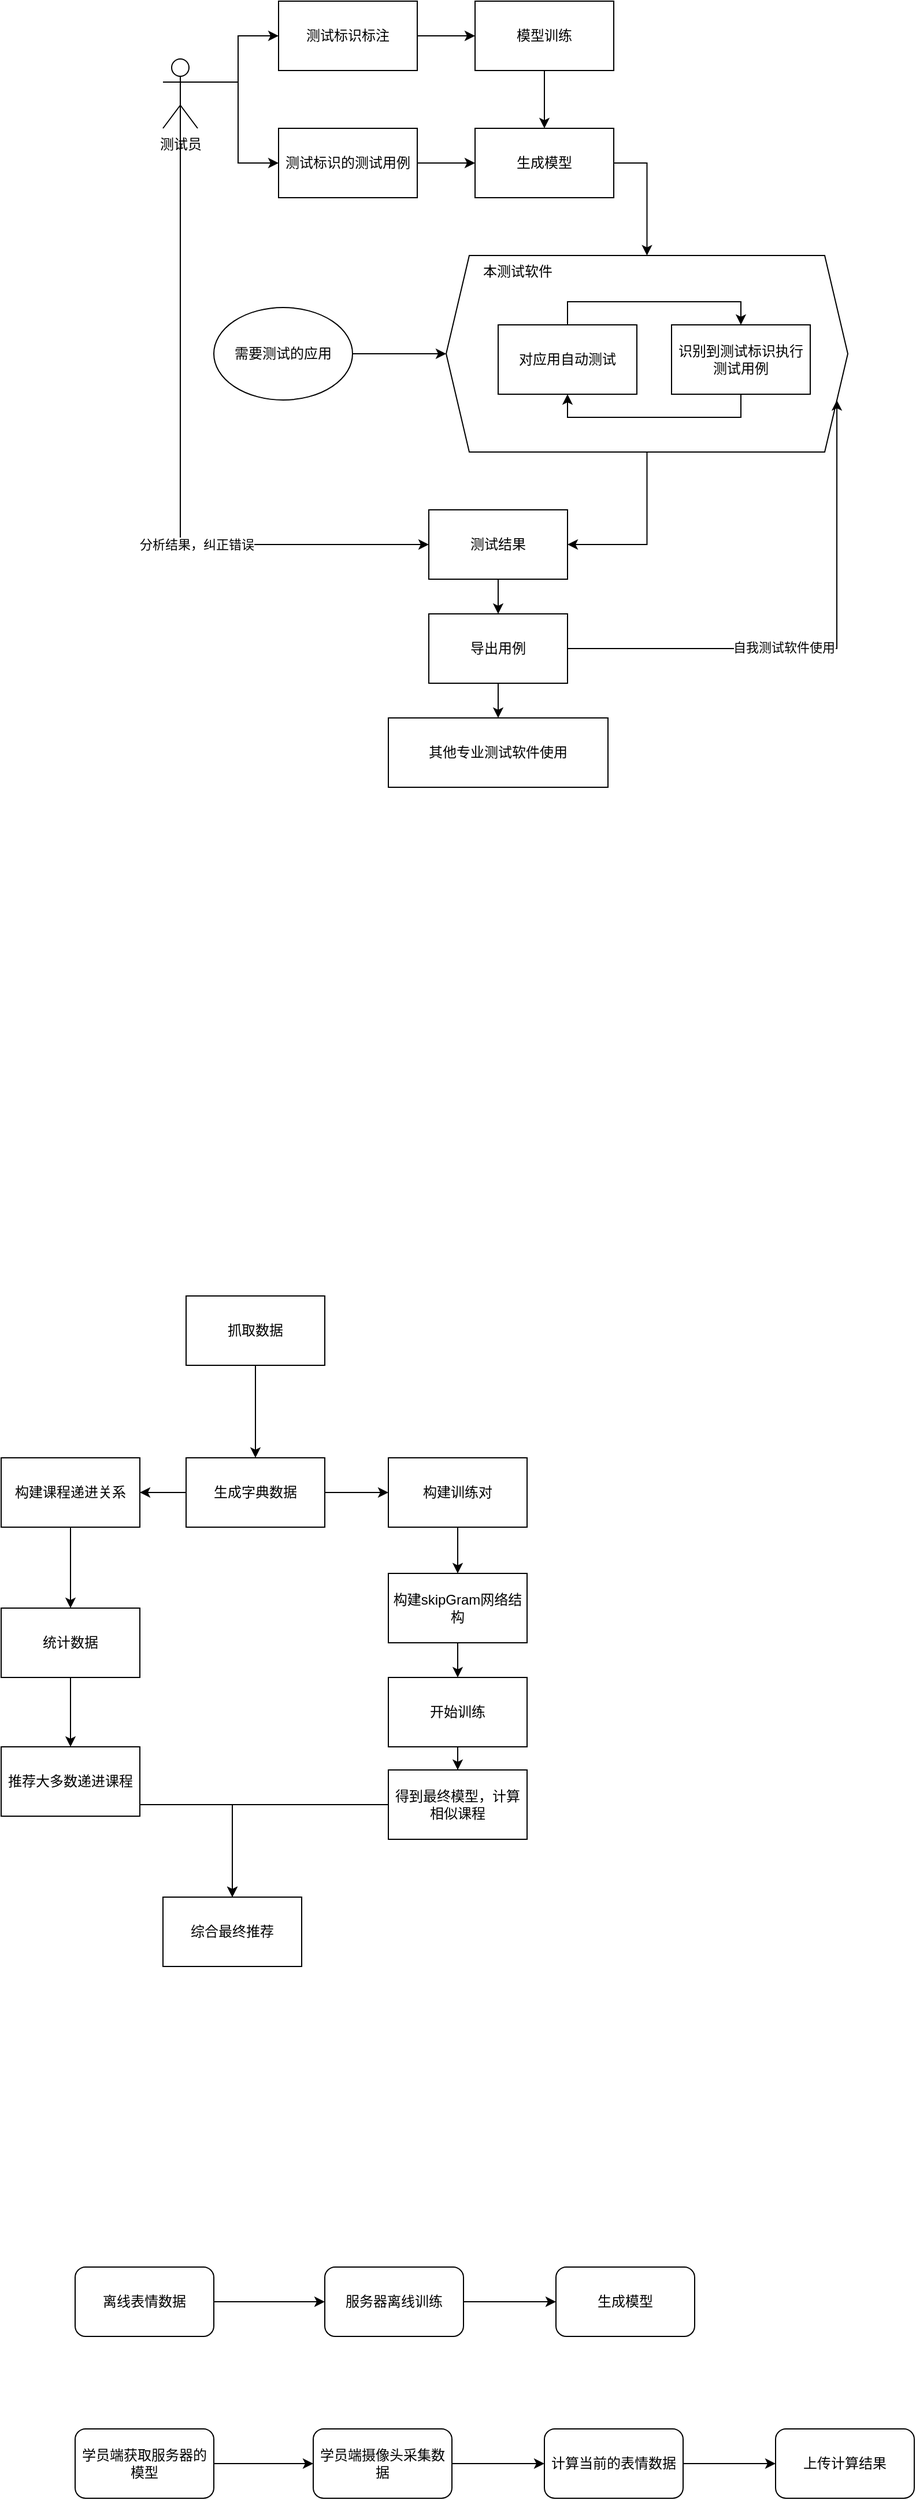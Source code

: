 <mxfile version="14.1.8" type="github"><diagram id="BvmnmwPzsOyRWKRXNK94" name="Page-1"><mxGraphModel dx="946" dy="588" grid="1" gridSize="10" guides="1" tooltips="1" connect="1" arrows="1" fold="1" page="1" pageScale="1" pageWidth="827" pageHeight="1169" math="0" shadow="0"><root><mxCell id="0"/><mxCell id="1" parent="0"/><mxCell id="qzhhvuBuF7rtKGdXVutf-93" value="" style="edgeStyle=orthogonalEdgeStyle;rounded=0;orthogonalLoop=1;jettySize=auto;html=1;" parent="1" source="qzhhvuBuF7rtKGdXVutf-94" target="qzhhvuBuF7rtKGdXVutf-103" edge="1"><mxGeometry relative="1" as="geometry"/></mxCell><mxCell id="qzhhvuBuF7rtKGdXVutf-94" value="测试标识标注" style="rounded=0;whiteSpace=wrap;html=1;" parent="1" vertex="1"><mxGeometry x="350" y="140" width="120" height="60" as="geometry"/></mxCell><mxCell id="qzhhvuBuF7rtKGdXVutf-95" value="" style="edgeStyle=orthogonalEdgeStyle;rounded=0;orthogonalLoop=1;jettySize=auto;html=1;" parent="1" source="qzhhvuBuF7rtKGdXVutf-96" target="qzhhvuBuF7rtKGdXVutf-105" edge="1"><mxGeometry relative="1" as="geometry"/></mxCell><mxCell id="qzhhvuBuF7rtKGdXVutf-96" value="测试标识的测试用例" style="rounded=0;whiteSpace=wrap;html=1;" parent="1" vertex="1"><mxGeometry x="350" y="250" width="120" height="60" as="geometry"/></mxCell><mxCell id="qzhhvuBuF7rtKGdXVutf-97" style="edgeStyle=orthogonalEdgeStyle;rounded=0;orthogonalLoop=1;jettySize=auto;html=1;exitX=1;exitY=0.333;exitDx=0;exitDy=0;exitPerimeter=0;entryX=0;entryY=0.5;entryDx=0;entryDy=0;" parent="1" source="qzhhvuBuF7rtKGdXVutf-101" target="qzhhvuBuF7rtKGdXVutf-94" edge="1"><mxGeometry relative="1" as="geometry"/></mxCell><mxCell id="qzhhvuBuF7rtKGdXVutf-98" style="edgeStyle=orthogonalEdgeStyle;rounded=0;orthogonalLoop=1;jettySize=auto;html=1;exitX=1;exitY=0.333;exitDx=0;exitDy=0;exitPerimeter=0;entryX=0;entryY=0.5;entryDx=0;entryDy=0;" parent="1" source="qzhhvuBuF7rtKGdXVutf-101" target="qzhhvuBuF7rtKGdXVutf-96" edge="1"><mxGeometry relative="1" as="geometry"/></mxCell><mxCell id="qzhhvuBuF7rtKGdXVutf-99" style="edgeStyle=orthogonalEdgeStyle;rounded=0;orthogonalLoop=1;jettySize=auto;html=1;exitX=0.5;exitY=0.5;exitDx=0;exitDy=0;exitPerimeter=0;entryX=0;entryY=0.5;entryDx=0;entryDy=0;" parent="1" source="qzhhvuBuF7rtKGdXVutf-101" target="qzhhvuBuF7rtKGdXVutf-115" edge="1"><mxGeometry relative="1" as="geometry"><Array as="points"><mxPoint x="265" y="610"/></Array></mxGeometry></mxCell><mxCell id="qzhhvuBuF7rtKGdXVutf-100" value="分析结果，纠正错误" style="edgeLabel;html=1;align=center;verticalAlign=middle;resizable=0;points=[];" parent="qzhhvuBuF7rtKGdXVutf-99" vertex="1" connectable="0"><mxGeometry x="0.335" relative="1" as="geometry"><mxPoint as="offset"/></mxGeometry></mxCell><mxCell id="qzhhvuBuF7rtKGdXVutf-101" value="测试员" style="shape=umlActor;verticalLabelPosition=bottom;verticalAlign=top;html=1;outlineConnect=0;" parent="1" vertex="1"><mxGeometry x="250" y="190" width="30" height="60" as="geometry"/></mxCell><mxCell id="qzhhvuBuF7rtKGdXVutf-102" value="" style="edgeStyle=orthogonalEdgeStyle;rounded=0;orthogonalLoop=1;jettySize=auto;html=1;" parent="1" source="qzhhvuBuF7rtKGdXVutf-103" target="qzhhvuBuF7rtKGdXVutf-105" edge="1"><mxGeometry relative="1" as="geometry"/></mxCell><mxCell id="qzhhvuBuF7rtKGdXVutf-103" value="模型训练" style="rounded=0;whiteSpace=wrap;html=1;" parent="1" vertex="1"><mxGeometry x="520" y="140" width="120" height="60" as="geometry"/></mxCell><mxCell id="qzhhvuBuF7rtKGdXVutf-104" value="" style="edgeStyle=orthogonalEdgeStyle;rounded=0;orthogonalLoop=1;jettySize=auto;html=1;exitX=1;exitY=0.5;exitDx=0;exitDy=0;" parent="1" source="qzhhvuBuF7rtKGdXVutf-105" target="qzhhvuBuF7rtKGdXVutf-107" edge="1"><mxGeometry relative="1" as="geometry"/></mxCell><mxCell id="qzhhvuBuF7rtKGdXVutf-105" value="生成模型" style="whiteSpace=wrap;html=1;rounded=0;" parent="1" vertex="1"><mxGeometry x="520" y="250" width="120" height="60" as="geometry"/></mxCell><mxCell id="qzhhvuBuF7rtKGdXVutf-106" value="" style="edgeStyle=orthogonalEdgeStyle;rounded=0;orthogonalLoop=1;jettySize=auto;html=1;entryX=1;entryY=0.5;entryDx=0;entryDy=0;" parent="1" source="qzhhvuBuF7rtKGdXVutf-107" target="qzhhvuBuF7rtKGdXVutf-115" edge="1"><mxGeometry relative="1" as="geometry"/></mxCell><mxCell id="qzhhvuBuF7rtKGdXVutf-107" value="&amp;nbsp; &amp;nbsp; &amp;nbsp; &amp;nbsp; &amp;nbsp;本测试软件" style="shape=hexagon;perimeter=hexagonPerimeter2;whiteSpace=wrap;html=1;fixedSize=1;align=left;verticalAlign=top;" parent="1" vertex="1"><mxGeometry x="495" y="360" width="347.5" height="170" as="geometry"/></mxCell><mxCell id="qzhhvuBuF7rtKGdXVutf-108" style="edgeStyle=orthogonalEdgeStyle;rounded=0;orthogonalLoop=1;jettySize=auto;html=1;exitX=0.5;exitY=0;exitDx=0;exitDy=0;entryX=0.5;entryY=0;entryDx=0;entryDy=0;" parent="1" source="qzhhvuBuF7rtKGdXVutf-109" target="qzhhvuBuF7rtKGdXVutf-111" edge="1"><mxGeometry relative="1" as="geometry"/></mxCell><mxCell id="qzhhvuBuF7rtKGdXVutf-109" value="对应用自动测试" style="whiteSpace=wrap;html=1;rounded=0;" parent="1" vertex="1"><mxGeometry x="540" y="420" width="120" height="60" as="geometry"/></mxCell><mxCell id="qzhhvuBuF7rtKGdXVutf-110" style="edgeStyle=orthogonalEdgeStyle;rounded=0;orthogonalLoop=1;jettySize=auto;html=1;exitX=0.5;exitY=1;exitDx=0;exitDy=0;entryX=0.5;entryY=1;entryDx=0;entryDy=0;" parent="1" source="qzhhvuBuF7rtKGdXVutf-111" target="qzhhvuBuF7rtKGdXVutf-109" edge="1"><mxGeometry relative="1" as="geometry"/></mxCell><mxCell id="qzhhvuBuF7rtKGdXVutf-111" value="识别到测试标识执行测试用例" style="whiteSpace=wrap;html=1;rounded=0;" parent="1" vertex="1"><mxGeometry x="690" y="420" width="120" height="60" as="geometry"/></mxCell><mxCell id="qzhhvuBuF7rtKGdXVutf-112" style="edgeStyle=orthogonalEdgeStyle;rounded=0;orthogonalLoop=1;jettySize=auto;html=1;" parent="1" source="qzhhvuBuF7rtKGdXVutf-121" target="qzhhvuBuF7rtKGdXVutf-107" edge="1"><mxGeometry relative="1" as="geometry"><mxPoint x="430" y="445" as="sourcePoint"/></mxGeometry></mxCell><mxCell id="qzhhvuBuF7rtKGdXVutf-114" value="" style="edgeStyle=orthogonalEdgeStyle;rounded=0;orthogonalLoop=1;jettySize=auto;html=1;" parent="1" source="qzhhvuBuF7rtKGdXVutf-115" target="qzhhvuBuF7rtKGdXVutf-119" edge="1"><mxGeometry relative="1" as="geometry"/></mxCell><mxCell id="qzhhvuBuF7rtKGdXVutf-115" value="测试结果" style="whiteSpace=wrap;html=1;align=center;verticalAlign=middle;" parent="1" vertex="1"><mxGeometry x="480" y="580" width="120" height="60" as="geometry"/></mxCell><mxCell id="qzhhvuBuF7rtKGdXVutf-116" value="" style="edgeStyle=orthogonalEdgeStyle;rounded=0;orthogonalLoop=1;jettySize=auto;html=1;" parent="1" source="qzhhvuBuF7rtKGdXVutf-119" target="qzhhvuBuF7rtKGdXVutf-120" edge="1"><mxGeometry relative="1" as="geometry"/></mxCell><mxCell id="qzhhvuBuF7rtKGdXVutf-117" style="edgeStyle=orthogonalEdgeStyle;rounded=0;orthogonalLoop=1;jettySize=auto;html=1;exitX=1;exitY=0.5;exitDx=0;exitDy=0;entryX=1;entryY=0.75;entryDx=0;entryDy=0;" parent="1" source="qzhhvuBuF7rtKGdXVutf-119" target="qzhhvuBuF7rtKGdXVutf-107" edge="1"><mxGeometry relative="1" as="geometry"/></mxCell><mxCell id="qzhhvuBuF7rtKGdXVutf-118" value="自我测试软件使用" style="edgeLabel;html=1;align=center;verticalAlign=middle;resizable=0;points=[];" parent="qzhhvuBuF7rtKGdXVutf-117" vertex="1" connectable="0"><mxGeometry x="-0.164" y="1" relative="1" as="geometry"><mxPoint as="offset"/></mxGeometry></mxCell><mxCell id="qzhhvuBuF7rtKGdXVutf-119" value="导出用例" style="whiteSpace=wrap;html=1;" parent="1" vertex="1"><mxGeometry x="480" y="670" width="120" height="60" as="geometry"/></mxCell><mxCell id="qzhhvuBuF7rtKGdXVutf-120" value="其他专业测试软件使用" style="whiteSpace=wrap;html=1;" parent="1" vertex="1"><mxGeometry x="445" y="760" width="190" height="60" as="geometry"/></mxCell><mxCell id="qzhhvuBuF7rtKGdXVutf-121" value="&lt;span&gt;需要测试的应用&lt;/span&gt;" style="ellipse;whiteSpace=wrap;html=1;" parent="1" vertex="1"><mxGeometry x="294" y="405" width="120" height="80" as="geometry"/></mxCell><mxCell id="FgPzwGsgEw1WV9atiQHV-3" value="" style="edgeStyle=orthogonalEdgeStyle;rounded=0;orthogonalLoop=1;jettySize=auto;html=1;" parent="1" source="FgPzwGsgEw1WV9atiQHV-1" target="FgPzwGsgEw1WV9atiQHV-2" edge="1"><mxGeometry relative="1" as="geometry"/></mxCell><mxCell id="FgPzwGsgEw1WV9atiQHV-1" value="抓取数据" style="rounded=0;whiteSpace=wrap;html=1;" parent="1" vertex="1"><mxGeometry x="270" y="1260" width="120" height="60" as="geometry"/></mxCell><mxCell id="FgPzwGsgEw1WV9atiQHV-5" value="" style="edgeStyle=orthogonalEdgeStyle;rounded=0;orthogonalLoop=1;jettySize=auto;html=1;" parent="1" source="FgPzwGsgEw1WV9atiQHV-2" target="FgPzwGsgEw1WV9atiQHV-4" edge="1"><mxGeometry relative="1" as="geometry"/></mxCell><mxCell id="FgPzwGsgEw1WV9atiQHV-15" value="" style="edgeStyle=orthogonalEdgeStyle;rounded=0;orthogonalLoop=1;jettySize=auto;html=1;" parent="1" source="FgPzwGsgEw1WV9atiQHV-2" target="FgPzwGsgEw1WV9atiQHV-14" edge="1"><mxGeometry relative="1" as="geometry"/></mxCell><mxCell id="FgPzwGsgEw1WV9atiQHV-2" value="生成字典数据" style="rounded=0;whiteSpace=wrap;html=1;" parent="1" vertex="1"><mxGeometry x="270" y="1400" width="120" height="60" as="geometry"/></mxCell><mxCell id="FgPzwGsgEw1WV9atiQHV-9" value="" style="edgeStyle=orthogonalEdgeStyle;rounded=0;orthogonalLoop=1;jettySize=auto;html=1;" parent="1" source="FgPzwGsgEw1WV9atiQHV-4" target="FgPzwGsgEw1WV9atiQHV-8" edge="1"><mxGeometry relative="1" as="geometry"/></mxCell><mxCell id="FgPzwGsgEw1WV9atiQHV-4" value="构建训练对" style="rounded=0;whiteSpace=wrap;html=1;" parent="1" vertex="1"><mxGeometry x="445" y="1400" width="120" height="60" as="geometry"/></mxCell><mxCell id="FgPzwGsgEw1WV9atiQHV-11" value="" style="edgeStyle=orthogonalEdgeStyle;rounded=0;orthogonalLoop=1;jettySize=auto;html=1;" parent="1" source="FgPzwGsgEw1WV9atiQHV-8" target="FgPzwGsgEw1WV9atiQHV-10" edge="1"><mxGeometry relative="1" as="geometry"/></mxCell><mxCell id="FgPzwGsgEw1WV9atiQHV-8" value="构建skipGram网络结构" style="rounded=0;whiteSpace=wrap;html=1;" parent="1" vertex="1"><mxGeometry x="445" y="1500" width="120" height="60" as="geometry"/></mxCell><mxCell id="FgPzwGsgEw1WV9atiQHV-13" value="" style="edgeStyle=orthogonalEdgeStyle;rounded=0;orthogonalLoop=1;jettySize=auto;html=1;" parent="1" source="FgPzwGsgEw1WV9atiQHV-10" target="FgPzwGsgEw1WV9atiQHV-12" edge="1"><mxGeometry relative="1" as="geometry"/></mxCell><mxCell id="FgPzwGsgEw1WV9atiQHV-10" value="开始训练" style="rounded=0;whiteSpace=wrap;html=1;" parent="1" vertex="1"><mxGeometry x="445" y="1590" width="120" height="60" as="geometry"/></mxCell><mxCell id="FgPzwGsgEw1WV9atiQHV-22" style="edgeStyle=orthogonalEdgeStyle;rounded=0;orthogonalLoop=1;jettySize=auto;html=1;entryX=0.5;entryY=0;entryDx=0;entryDy=0;" parent="1" source="FgPzwGsgEw1WV9atiQHV-12" target="FgPzwGsgEw1WV9atiQHV-20" edge="1"><mxGeometry relative="1" as="geometry"><mxPoint x="340" y="1780" as="targetPoint"/><Array as="points"><mxPoint x="310" y="1700"/></Array></mxGeometry></mxCell><mxCell id="FgPzwGsgEw1WV9atiQHV-12" value="得到最终模型，计算相似课程" style="rounded=0;whiteSpace=wrap;html=1;" parent="1" vertex="1"><mxGeometry x="445" y="1670" width="120" height="60" as="geometry"/></mxCell><mxCell id="FgPzwGsgEw1WV9atiQHV-17" value="" style="edgeStyle=orthogonalEdgeStyle;rounded=0;orthogonalLoop=1;jettySize=auto;html=1;" parent="1" source="FgPzwGsgEw1WV9atiQHV-14" target="FgPzwGsgEw1WV9atiQHV-16" edge="1"><mxGeometry relative="1" as="geometry"/></mxCell><mxCell id="FgPzwGsgEw1WV9atiQHV-14" value="构建课程递进关系" style="rounded=0;whiteSpace=wrap;html=1;" parent="1" vertex="1"><mxGeometry x="110" y="1400" width="120" height="60" as="geometry"/></mxCell><mxCell id="FgPzwGsgEw1WV9atiQHV-19" value="" style="edgeStyle=orthogonalEdgeStyle;rounded=0;orthogonalLoop=1;jettySize=auto;html=1;" parent="1" source="FgPzwGsgEw1WV9atiQHV-16" target="FgPzwGsgEw1WV9atiQHV-18" edge="1"><mxGeometry relative="1" as="geometry"/></mxCell><mxCell id="FgPzwGsgEw1WV9atiQHV-16" value="统计数据" style="rounded=0;whiteSpace=wrap;html=1;" parent="1" vertex="1"><mxGeometry x="110" y="1530" width="120" height="60" as="geometry"/></mxCell><mxCell id="FgPzwGsgEw1WV9atiQHV-21" value="" style="edgeStyle=orthogonalEdgeStyle;rounded=0;orthogonalLoop=1;jettySize=auto;html=1;" parent="1" source="FgPzwGsgEw1WV9atiQHV-18" target="FgPzwGsgEw1WV9atiQHV-20" edge="1"><mxGeometry relative="1" as="geometry"><Array as="points"><mxPoint x="310" y="1700"/></Array></mxGeometry></mxCell><mxCell id="FgPzwGsgEw1WV9atiQHV-18" value="推荐大多数递进课程" style="rounded=0;whiteSpace=wrap;html=1;" parent="1" vertex="1"><mxGeometry x="110" y="1650" width="120" height="60" as="geometry"/></mxCell><mxCell id="FgPzwGsgEw1WV9atiQHV-20" value="综合最终推荐" style="rounded=0;whiteSpace=wrap;html=1;" parent="1" vertex="1"><mxGeometry x="250" y="1780" width="120" height="60" as="geometry"/></mxCell><mxCell id="V5bHoIMc3ekC5QYiXzVF-5" value="" style="edgeStyle=orthogonalEdgeStyle;rounded=0;orthogonalLoop=1;jettySize=auto;html=1;" edge="1" parent="1" source="V5bHoIMc3ekC5QYiXzVF-1" target="V5bHoIMc3ekC5QYiXzVF-4"><mxGeometry relative="1" as="geometry"/></mxCell><mxCell id="V5bHoIMc3ekC5QYiXzVF-1" value="服务器离线训练" style="rounded=1;whiteSpace=wrap;html=1;" vertex="1" parent="1"><mxGeometry x="390" y="2100" width="120" height="60" as="geometry"/></mxCell><mxCell id="V5bHoIMc3ekC5QYiXzVF-3" value="" style="edgeStyle=orthogonalEdgeStyle;rounded=0;orthogonalLoop=1;jettySize=auto;html=1;" edge="1" parent="1" source="V5bHoIMc3ekC5QYiXzVF-2" target="V5bHoIMc3ekC5QYiXzVF-1"><mxGeometry relative="1" as="geometry"/></mxCell><mxCell id="V5bHoIMc3ekC5QYiXzVF-2" value="离线表情数据" style="rounded=1;whiteSpace=wrap;html=1;" vertex="1" parent="1"><mxGeometry x="174" y="2100" width="120" height="60" as="geometry"/></mxCell><mxCell id="V5bHoIMc3ekC5QYiXzVF-4" value="生成模型" style="rounded=1;whiteSpace=wrap;html=1;" vertex="1" parent="1"><mxGeometry x="590" y="2100" width="120" height="60" as="geometry"/></mxCell><mxCell id="V5bHoIMc3ekC5QYiXzVF-12" value="" style="edgeStyle=orthogonalEdgeStyle;rounded=0;orthogonalLoop=1;jettySize=auto;html=1;" edge="1" parent="1" source="V5bHoIMc3ekC5QYiXzVF-6" target="V5bHoIMc3ekC5QYiXzVF-11"><mxGeometry relative="1" as="geometry"/></mxCell><mxCell id="V5bHoIMc3ekC5QYiXzVF-6" value="学员端摄像头采集数据" style="rounded=1;whiteSpace=wrap;html=1;" vertex="1" parent="1"><mxGeometry x="380" y="2240" width="120" height="60" as="geometry"/></mxCell><mxCell id="V5bHoIMc3ekC5QYiXzVF-10" value="" style="edgeStyle=orthogonalEdgeStyle;rounded=0;orthogonalLoop=1;jettySize=auto;html=1;" edge="1" parent="1" source="V5bHoIMc3ekC5QYiXzVF-8" target="V5bHoIMc3ekC5QYiXzVF-6"><mxGeometry relative="1" as="geometry"/></mxCell><mxCell id="V5bHoIMc3ekC5QYiXzVF-8" value="学员端获取服务器的模型" style="rounded=1;whiteSpace=wrap;html=1;" vertex="1" parent="1"><mxGeometry x="174" y="2240" width="120" height="60" as="geometry"/></mxCell><mxCell id="V5bHoIMc3ekC5QYiXzVF-14" value="" style="edgeStyle=orthogonalEdgeStyle;rounded=0;orthogonalLoop=1;jettySize=auto;html=1;" edge="1" parent="1" source="V5bHoIMc3ekC5QYiXzVF-11" target="V5bHoIMc3ekC5QYiXzVF-13"><mxGeometry relative="1" as="geometry"/></mxCell><mxCell id="V5bHoIMc3ekC5QYiXzVF-11" value="计算当前的表情数据" style="rounded=1;whiteSpace=wrap;html=1;" vertex="1" parent="1"><mxGeometry x="580" y="2240" width="120" height="60" as="geometry"/></mxCell><mxCell id="V5bHoIMc3ekC5QYiXzVF-13" value="上传计算结果" style="rounded=1;whiteSpace=wrap;html=1;" vertex="1" parent="1"><mxGeometry x="780" y="2240" width="120" height="60" as="geometry"/></mxCell></root></mxGraphModel></diagram></mxfile>